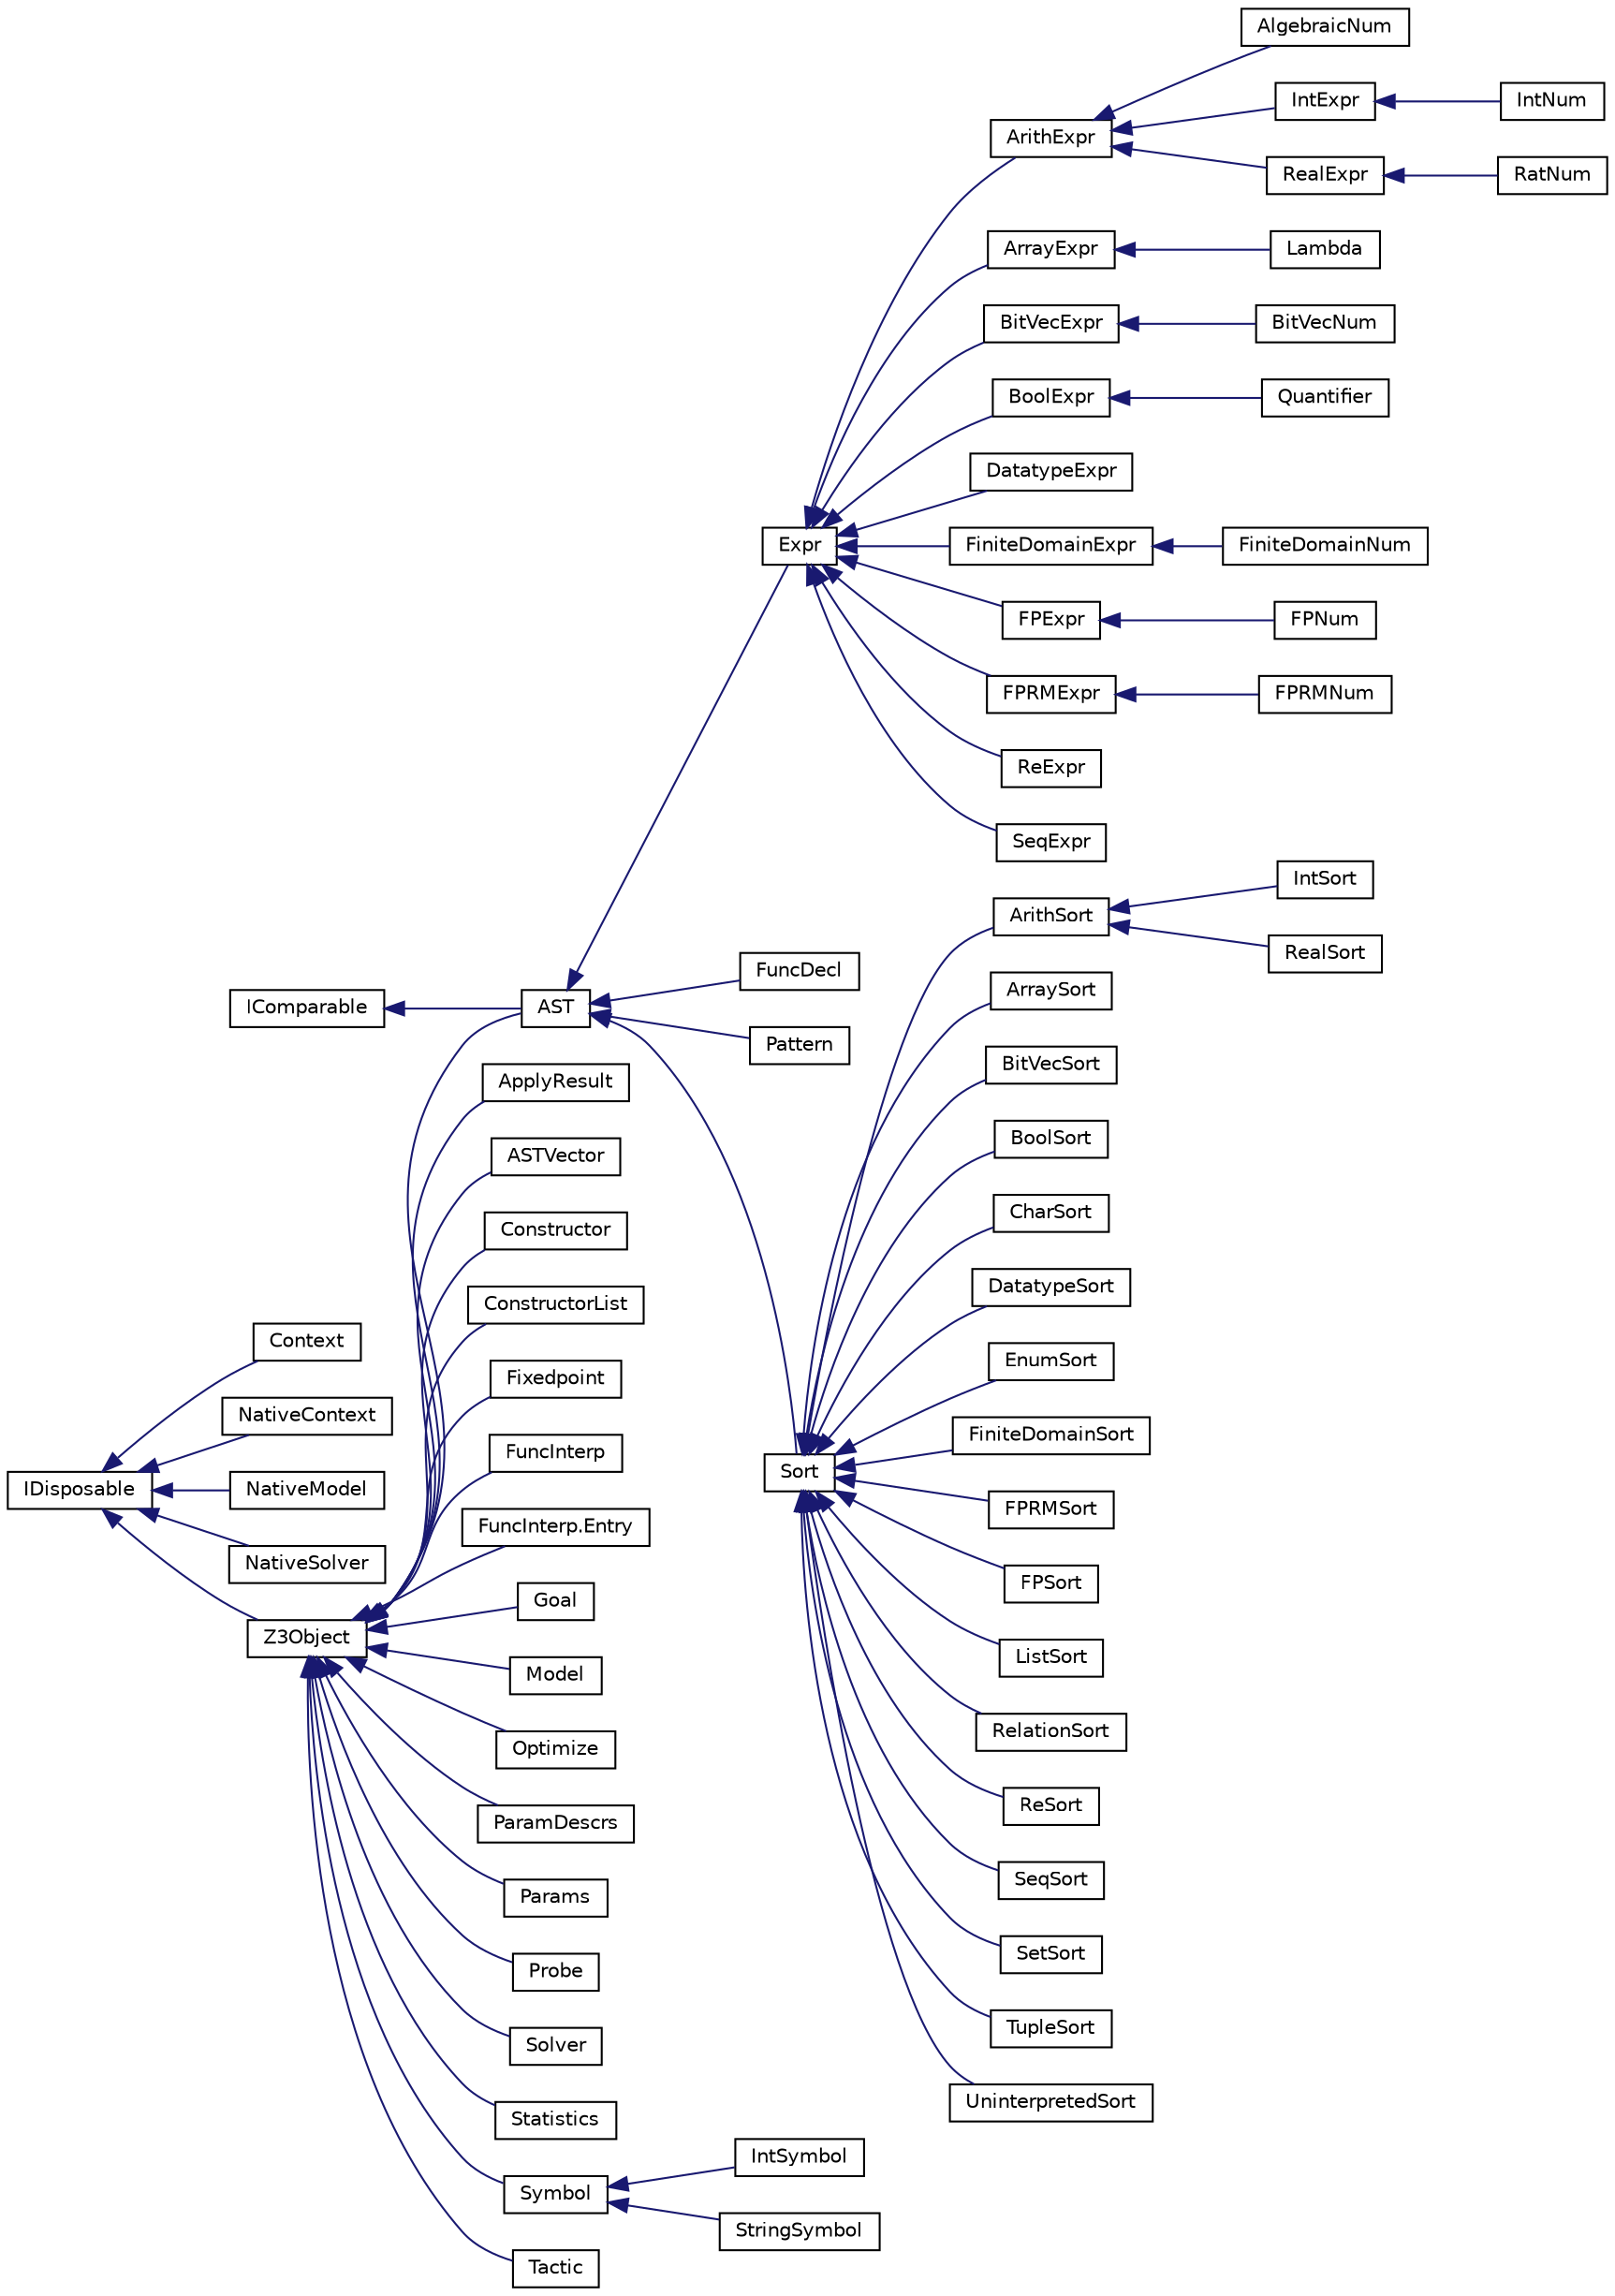 digraph "Graphical Class Hierarchy"
{
 // LATEX_PDF_SIZE
  edge [fontname="Helvetica",fontsize="10",labelfontname="Helvetica",labelfontsize="10"];
  node [fontname="Helvetica",fontsize="10",shape=record];
  rankdir="LR";
  Node225 [label="IComparable",height=0.2,width=0.4,color="black", fillcolor="white", style="filled",URL="$class_i_comparable.html",tooltip=" "];
  Node225 -> Node7 [dir="back",color="midnightblue",fontsize="10",style="solid",fontname="Helvetica"];
  Node7 [label="AST",height=0.2,width=0.4,color="black", fillcolor="white", style="filled",URL="$class_microsoft_1_1_z3_1_1_a_s_t.html",tooltip="The abstract syntax tree (AST) class."];
  Node7 -> Node8 [dir="back",color="midnightblue",fontsize="10",style="solid",fontname="Helvetica"];
  Node8 [label="Expr",height=0.2,width=0.4,color="black", fillcolor="white", style="filled",URL="$class_microsoft_1_1_z3_1_1_expr.html",tooltip="Expressions are terms."];
  Node8 -> Node9 [dir="back",color="midnightblue",fontsize="10",style="solid",fontname="Helvetica"];
  Node9 [label="ArithExpr",height=0.2,width=0.4,color="black", fillcolor="white", style="filled",URL="$class_microsoft_1_1_z3_1_1_arith_expr.html",tooltip="Arithmetic expressions (int/real)"];
  Node9 -> Node10 [dir="back",color="midnightblue",fontsize="10",style="solid",fontname="Helvetica"];
  Node10 [label="AlgebraicNum",height=0.2,width=0.4,color="black", fillcolor="white", style="filled",URL="$class_microsoft_1_1_z3_1_1_algebraic_num.html",tooltip="Algebraic numbers"];
  Node9 -> Node11 [dir="back",color="midnightblue",fontsize="10",style="solid",fontname="Helvetica"];
  Node11 [label="IntExpr",height=0.2,width=0.4,color="black", fillcolor="white", style="filled",URL="$class_microsoft_1_1_z3_1_1_int_expr.html",tooltip="Int expressions"];
  Node11 -> Node12 [dir="back",color="midnightblue",fontsize="10",style="solid",fontname="Helvetica"];
  Node12 [label="IntNum",height=0.2,width=0.4,color="black", fillcolor="white", style="filled",URL="$class_microsoft_1_1_z3_1_1_int_num.html",tooltip="Integer Numerals"];
  Node9 -> Node13 [dir="back",color="midnightblue",fontsize="10",style="solid",fontname="Helvetica"];
  Node13 [label="RealExpr",height=0.2,width=0.4,color="black", fillcolor="white", style="filled",URL="$class_microsoft_1_1_z3_1_1_real_expr.html",tooltip="Real expressions"];
  Node13 -> Node14 [dir="back",color="midnightblue",fontsize="10",style="solid",fontname="Helvetica"];
  Node14 [label="RatNum",height=0.2,width=0.4,color="black", fillcolor="white", style="filled",URL="$class_microsoft_1_1_z3_1_1_rat_num.html",tooltip="Rational Numerals"];
  Node8 -> Node15 [dir="back",color="midnightblue",fontsize="10",style="solid",fontname="Helvetica"];
  Node15 [label="ArrayExpr",height=0.2,width=0.4,color="black", fillcolor="white", style="filled",URL="$class_microsoft_1_1_z3_1_1_array_expr.html",tooltip="Array expressions"];
  Node15 -> Node16 [dir="back",color="midnightblue",fontsize="10",style="solid",fontname="Helvetica"];
  Node16 [label="Lambda",height=0.2,width=0.4,color="black", fillcolor="white", style="filled",URL="$class_microsoft_1_1_z3_1_1_lambda.html",tooltip="Lambda expressions."];
  Node8 -> Node17 [dir="back",color="midnightblue",fontsize="10",style="solid",fontname="Helvetica"];
  Node17 [label="BitVecExpr",height=0.2,width=0.4,color="black", fillcolor="white", style="filled",URL="$class_microsoft_1_1_z3_1_1_bit_vec_expr.html",tooltip="Bit-vector expressions"];
  Node17 -> Node18 [dir="back",color="midnightblue",fontsize="10",style="solid",fontname="Helvetica"];
  Node18 [label="BitVecNum",height=0.2,width=0.4,color="black", fillcolor="white", style="filled",URL="$class_microsoft_1_1_z3_1_1_bit_vec_num.html",tooltip="Bit-vector numerals"];
  Node8 -> Node19 [dir="back",color="midnightblue",fontsize="10",style="solid",fontname="Helvetica"];
  Node19 [label="BoolExpr",height=0.2,width=0.4,color="black", fillcolor="white", style="filled",URL="$class_microsoft_1_1_z3_1_1_bool_expr.html",tooltip="Boolean expressions"];
  Node19 -> Node20 [dir="back",color="midnightblue",fontsize="10",style="solid",fontname="Helvetica"];
  Node20 [label="Quantifier",height=0.2,width=0.4,color="black", fillcolor="white", style="filled",URL="$class_microsoft_1_1_z3_1_1_quantifier.html",tooltip="Quantifier expressions."];
  Node8 -> Node21 [dir="back",color="midnightblue",fontsize="10",style="solid",fontname="Helvetica"];
  Node21 [label="DatatypeExpr",height=0.2,width=0.4,color="black", fillcolor="white", style="filled",URL="$class_microsoft_1_1_z3_1_1_datatype_expr.html",tooltip="Datatype expressions"];
  Node8 -> Node22 [dir="back",color="midnightblue",fontsize="10",style="solid",fontname="Helvetica"];
  Node22 [label="FiniteDomainExpr",height=0.2,width=0.4,color="black", fillcolor="white", style="filled",URL="$class_microsoft_1_1_z3_1_1_finite_domain_expr.html",tooltip="Finite-domain expressions"];
  Node22 -> Node23 [dir="back",color="midnightblue",fontsize="10",style="solid",fontname="Helvetica"];
  Node23 [label="FiniteDomainNum",height=0.2,width=0.4,color="black", fillcolor="white", style="filled",URL="$class_microsoft_1_1_z3_1_1_finite_domain_num.html",tooltip="Finite-domain numerals"];
  Node8 -> Node24 [dir="back",color="midnightblue",fontsize="10",style="solid",fontname="Helvetica"];
  Node24 [label="FPExpr",height=0.2,width=0.4,color="black", fillcolor="white", style="filled",URL="$class_microsoft_1_1_z3_1_1_f_p_expr.html",tooltip="FloatingPoint Expressions"];
  Node24 -> Node25 [dir="back",color="midnightblue",fontsize="10",style="solid",fontname="Helvetica"];
  Node25 [label="FPNum",height=0.2,width=0.4,color="black", fillcolor="white", style="filled",URL="$class_microsoft_1_1_z3_1_1_f_p_num.html",tooltip="FloatiungPoint Numerals"];
  Node8 -> Node26 [dir="back",color="midnightblue",fontsize="10",style="solid",fontname="Helvetica"];
  Node26 [label="FPRMExpr",height=0.2,width=0.4,color="black", fillcolor="white", style="filled",URL="$class_microsoft_1_1_z3_1_1_f_p_r_m_expr.html",tooltip="FloatingPoint RoundingMode Expressions"];
  Node26 -> Node27 [dir="back",color="midnightblue",fontsize="10",style="solid",fontname="Helvetica"];
  Node27 [label="FPRMNum",height=0.2,width=0.4,color="black", fillcolor="white", style="filled",URL="$class_microsoft_1_1_z3_1_1_f_p_r_m_num.html",tooltip="Floating-point rounding mode numerals"];
  Node8 -> Node28 [dir="back",color="midnightblue",fontsize="10",style="solid",fontname="Helvetica"];
  Node28 [label="ReExpr",height=0.2,width=0.4,color="black", fillcolor="white", style="filled",URL="$class_microsoft_1_1_z3_1_1_re_expr.html",tooltip="Regular expression expressions"];
  Node8 -> Node29 [dir="back",color="midnightblue",fontsize="10",style="solid",fontname="Helvetica"];
  Node29 [label="SeqExpr",height=0.2,width=0.4,color="black", fillcolor="white", style="filled",URL="$class_microsoft_1_1_z3_1_1_seq_expr.html",tooltip="Sequence expressions"];
  Node7 -> Node30 [dir="back",color="midnightblue",fontsize="10",style="solid",fontname="Helvetica"];
  Node30 [label="FuncDecl",height=0.2,width=0.4,color="black", fillcolor="white", style="filled",URL="$class_microsoft_1_1_z3_1_1_func_decl.html",tooltip="Function declarations."];
  Node7 -> Node31 [dir="back",color="midnightblue",fontsize="10",style="solid",fontname="Helvetica"];
  Node31 [label="Pattern",height=0.2,width=0.4,color="black", fillcolor="white", style="filled",URL="$class_microsoft_1_1_z3_1_1_pattern.html",tooltip="Patterns comprise a list of terms. The list should be non-empty. If the list comprises of more than o..."];
  Node7 -> Node32 [dir="back",color="midnightblue",fontsize="10",style="solid",fontname="Helvetica"];
  Node32 [label="Sort",height=0.2,width=0.4,color="black", fillcolor="white", style="filled",URL="$class_microsoft_1_1_z3_1_1_sort.html",tooltip="The Sort class implements type information for ASTs."];
  Node32 -> Node33 [dir="back",color="midnightblue",fontsize="10",style="solid",fontname="Helvetica"];
  Node33 [label="ArithSort",height=0.2,width=0.4,color="black", fillcolor="white", style="filled",URL="$class_microsoft_1_1_z3_1_1_arith_sort.html",tooltip="An arithmetic sort, i.e., Int or Real."];
  Node33 -> Node34 [dir="back",color="midnightblue",fontsize="10",style="solid",fontname="Helvetica"];
  Node34 [label="IntSort",height=0.2,width=0.4,color="black", fillcolor="white", style="filled",URL="$class_microsoft_1_1_z3_1_1_int_sort.html",tooltip="An Integer sort"];
  Node33 -> Node35 [dir="back",color="midnightblue",fontsize="10",style="solid",fontname="Helvetica"];
  Node35 [label="RealSort",height=0.2,width=0.4,color="black", fillcolor="white", style="filled",URL="$class_microsoft_1_1_z3_1_1_real_sort.html",tooltip="A real sort"];
  Node32 -> Node36 [dir="back",color="midnightblue",fontsize="10",style="solid",fontname="Helvetica"];
  Node36 [label="ArraySort",height=0.2,width=0.4,color="black", fillcolor="white", style="filled",URL="$class_microsoft_1_1_z3_1_1_array_sort.html",tooltip="Array sorts."];
  Node32 -> Node37 [dir="back",color="midnightblue",fontsize="10",style="solid",fontname="Helvetica"];
  Node37 [label="BitVecSort",height=0.2,width=0.4,color="black", fillcolor="white", style="filled",URL="$class_microsoft_1_1_z3_1_1_bit_vec_sort.html",tooltip="Bit-vector sorts."];
  Node32 -> Node38 [dir="back",color="midnightblue",fontsize="10",style="solid",fontname="Helvetica"];
  Node38 [label="BoolSort",height=0.2,width=0.4,color="black", fillcolor="white", style="filled",URL="$class_microsoft_1_1_z3_1_1_bool_sort.html",tooltip="A Boolean sort."];
  Node32 -> Node39 [dir="back",color="midnightblue",fontsize="10",style="solid",fontname="Helvetica"];
  Node39 [label="CharSort",height=0.2,width=0.4,color="black", fillcolor="white", style="filled",URL="$class_microsoft_1_1_z3_1_1_char_sort.html",tooltip="A Character sort"];
  Node32 -> Node40 [dir="back",color="midnightblue",fontsize="10",style="solid",fontname="Helvetica"];
  Node40 [label="DatatypeSort",height=0.2,width=0.4,color="black", fillcolor="white", style="filled",URL="$class_microsoft_1_1_z3_1_1_datatype_sort.html",tooltip="Datatype sorts."];
  Node32 -> Node41 [dir="back",color="midnightblue",fontsize="10",style="solid",fontname="Helvetica"];
  Node41 [label="EnumSort",height=0.2,width=0.4,color="black", fillcolor="white", style="filled",URL="$class_microsoft_1_1_z3_1_1_enum_sort.html",tooltip="Enumeration sorts."];
  Node32 -> Node42 [dir="back",color="midnightblue",fontsize="10",style="solid",fontname="Helvetica"];
  Node42 [label="FiniteDomainSort",height=0.2,width=0.4,color="black", fillcolor="white", style="filled",URL="$class_microsoft_1_1_z3_1_1_finite_domain_sort.html",tooltip="Finite domain sorts."];
  Node32 -> Node43 [dir="back",color="midnightblue",fontsize="10",style="solid",fontname="Helvetica"];
  Node43 [label="FPRMSort",height=0.2,width=0.4,color="black", fillcolor="white", style="filled",URL="$class_microsoft_1_1_z3_1_1_f_p_r_m_sort.html",tooltip="The FloatingPoint RoundingMode sort"];
  Node32 -> Node44 [dir="back",color="midnightblue",fontsize="10",style="solid",fontname="Helvetica"];
  Node44 [label="FPSort",height=0.2,width=0.4,color="black", fillcolor="white", style="filled",URL="$class_microsoft_1_1_z3_1_1_f_p_sort.html",tooltip="FloatingPoint sort"];
  Node32 -> Node45 [dir="back",color="midnightblue",fontsize="10",style="solid",fontname="Helvetica"];
  Node45 [label="ListSort",height=0.2,width=0.4,color="black", fillcolor="white", style="filled",URL="$class_microsoft_1_1_z3_1_1_list_sort.html",tooltip="List sorts."];
  Node32 -> Node46 [dir="back",color="midnightblue",fontsize="10",style="solid",fontname="Helvetica"];
  Node46 [label="RelationSort",height=0.2,width=0.4,color="black", fillcolor="white", style="filled",URL="$class_microsoft_1_1_z3_1_1_relation_sort.html",tooltip="Relation sorts."];
  Node32 -> Node47 [dir="back",color="midnightblue",fontsize="10",style="solid",fontname="Helvetica"];
  Node47 [label="ReSort",height=0.2,width=0.4,color="black", fillcolor="white", style="filled",URL="$class_microsoft_1_1_z3_1_1_re_sort.html",tooltip="A regular expression sort"];
  Node32 -> Node48 [dir="back",color="midnightblue",fontsize="10",style="solid",fontname="Helvetica"];
  Node48 [label="SeqSort",height=0.2,width=0.4,color="black", fillcolor="white", style="filled",URL="$class_microsoft_1_1_z3_1_1_seq_sort.html",tooltip="A Sequence sort"];
  Node32 -> Node49 [dir="back",color="midnightblue",fontsize="10",style="solid",fontname="Helvetica"];
  Node49 [label="SetSort",height=0.2,width=0.4,color="black", fillcolor="white", style="filled",URL="$class_microsoft_1_1_z3_1_1_set_sort.html",tooltip="Set sorts."];
  Node32 -> Node50 [dir="back",color="midnightblue",fontsize="10",style="solid",fontname="Helvetica"];
  Node50 [label="TupleSort",height=0.2,width=0.4,color="black", fillcolor="white", style="filled",URL="$class_microsoft_1_1_z3_1_1_tuple_sort.html",tooltip="Tuple sorts."];
  Node32 -> Node51 [dir="back",color="midnightblue",fontsize="10",style="solid",fontname="Helvetica"];
  Node51 [label="UninterpretedSort",height=0.2,width=0.4,color="black", fillcolor="white", style="filled",URL="$class_microsoft_1_1_z3_1_1_uninterpreted_sort.html",tooltip="Uninterpreted Sorts"];
  Node0 [label="IDisposable",height=0.2,width=0.4,color="black", fillcolor="white", style="filled",URL="$class_i_disposable.html",tooltip=" "];
  Node0 -> Node1 [dir="back",color="midnightblue",fontsize="10",style="solid",fontname="Helvetica"];
  Node1 [label="Context",height=0.2,width=0.4,color="black", fillcolor="white", style="filled",URL="$class_microsoft_1_1_z3_1_1_context.html",tooltip="The main interaction with Z3 happens via the Context."];
  Node0 -> Node2 [dir="back",color="midnightblue",fontsize="10",style="solid",fontname="Helvetica"];
  Node2 [label="NativeContext",height=0.2,width=0.4,color="black", fillcolor="white", style="filled",URL="$class_microsoft_1_1_z3_1_1_native_context.html",tooltip="The main interaction with Z3 happens via the Context. NativeContext allows for efficient wrapper-redu..."];
  Node0 -> Node3 [dir="back",color="midnightblue",fontsize="10",style="solid",fontname="Helvetica"];
  Node3 [label="NativeModel",height=0.2,width=0.4,color="black", fillcolor="white", style="filled",URL="$class_microsoft_1_1_z3_1_1_native_model.html",tooltip="A Model contains interpretations (assignments) of constants and functions."];
  Node0 -> Node4 [dir="back",color="midnightblue",fontsize="10",style="solid",fontname="Helvetica"];
  Node4 [label="NativeSolver",height=0.2,width=0.4,color="black", fillcolor="white", style="filled",URL="$class_microsoft_1_1_z3_1_1_native_solver.html",tooltip="Solvers."];
  Node0 -> Node5 [dir="back",color="midnightblue",fontsize="10",style="solid",fontname="Helvetica"];
  Node5 [label="Z3Object",height=0.2,width=0.4,color="black", fillcolor="white", style="filled",URL="$class_microsoft_1_1_z3_1_1_z3_object.html",tooltip="Internal base class for interfacing with native Z3 objects. Should not be used externally."];
  Node5 -> Node6 [dir="back",color="midnightblue",fontsize="10",style="solid",fontname="Helvetica"];
  Node6 [label="ApplyResult",height=0.2,width=0.4,color="black", fillcolor="white", style="filled",URL="$class_microsoft_1_1_z3_1_1_apply_result.html",tooltip="ApplyResult objects represent the result of an application of a tactic to a goal. It contains the sub..."];
  Node5 -> Node7 [dir="back",color="midnightblue",fontsize="10",style="solid",fontname="Helvetica"];
  Node5 -> Node52 [dir="back",color="midnightblue",fontsize="10",style="solid",fontname="Helvetica"];
  Node52 [label="ASTVector",height=0.2,width=0.4,color="black", fillcolor="white", style="filled",URL="$class_microsoft_1_1_z3_1_1_a_s_t_vector.html",tooltip="Vectors of ASTs."];
  Node5 -> Node53 [dir="back",color="midnightblue",fontsize="10",style="solid",fontname="Helvetica"];
  Node53 [label="Constructor",height=0.2,width=0.4,color="black", fillcolor="white", style="filled",URL="$class_microsoft_1_1_z3_1_1_constructor.html",tooltip="Constructors are used for datatype sorts."];
  Node5 -> Node54 [dir="back",color="midnightblue",fontsize="10",style="solid",fontname="Helvetica"];
  Node54 [label="ConstructorList",height=0.2,width=0.4,color="black", fillcolor="white", style="filled",URL="$class_microsoft_1_1_z3_1_1_constructor_list.html",tooltip="Lists of constructors"];
  Node5 -> Node55 [dir="back",color="midnightblue",fontsize="10",style="solid",fontname="Helvetica"];
  Node55 [label="Fixedpoint",height=0.2,width=0.4,color="black", fillcolor="white", style="filled",URL="$class_microsoft_1_1_z3_1_1_fixedpoint.html",tooltip="Object for managing fixedpoints"];
  Node5 -> Node56 [dir="back",color="midnightblue",fontsize="10",style="solid",fontname="Helvetica"];
  Node56 [label="FuncInterp",height=0.2,width=0.4,color="black", fillcolor="white", style="filled",URL="$class_microsoft_1_1_z3_1_1_func_interp.html",tooltip="A function interpretation is represented as a finite map and an 'else' value. Each entry in the finit..."];
  Node5 -> Node57 [dir="back",color="midnightblue",fontsize="10",style="solid",fontname="Helvetica"];
  Node57 [label="FuncInterp.Entry",height=0.2,width=0.4,color="black", fillcolor="white", style="filled",URL="$class_microsoft_1_1_z3_1_1_func_interp_1_1_entry.html",tooltip="An Entry object represents an element in the finite map used to encode a function interpretation."];
  Node5 -> Node58 [dir="back",color="midnightblue",fontsize="10",style="solid",fontname="Helvetica"];
  Node58 [label="Goal",height=0.2,width=0.4,color="black", fillcolor="white", style="filled",URL="$class_microsoft_1_1_z3_1_1_goal.html",tooltip="A goal (aka problem). A goal is essentially a set of formulas, that can be solved and/or transformed ..."];
  Node5 -> Node59 [dir="back",color="midnightblue",fontsize="10",style="solid",fontname="Helvetica"];
  Node59 [label="Model",height=0.2,width=0.4,color="black", fillcolor="white", style="filled",URL="$class_microsoft_1_1_z3_1_1_model.html",tooltip="A Model contains interpretations (assignments) of constants and functions."];
  Node5 -> Node60 [dir="back",color="midnightblue",fontsize="10",style="solid",fontname="Helvetica"];
  Node60 [label="Optimize",height=0.2,width=0.4,color="black", fillcolor="white", style="filled",URL="$class_microsoft_1_1_z3_1_1_optimize.html",tooltip="Object for managing optimization context"];
  Node5 -> Node61 [dir="back",color="midnightblue",fontsize="10",style="solid",fontname="Helvetica"];
  Node61 [label="ParamDescrs",height=0.2,width=0.4,color="black", fillcolor="white", style="filled",URL="$class_microsoft_1_1_z3_1_1_param_descrs.html",tooltip="A ParamDescrs describes a set of parameters."];
  Node5 -> Node62 [dir="back",color="midnightblue",fontsize="10",style="solid",fontname="Helvetica"];
  Node62 [label="Params",height=0.2,width=0.4,color="black", fillcolor="white", style="filled",URL="$class_microsoft_1_1_z3_1_1_params.html",tooltip="A Params objects represents a configuration in the form of Symbol/value pairs."];
  Node5 -> Node63 [dir="back",color="midnightblue",fontsize="10",style="solid",fontname="Helvetica"];
  Node63 [label="Probe",height=0.2,width=0.4,color="black", fillcolor="white", style="filled",URL="$class_microsoft_1_1_z3_1_1_probe.html",tooltip="Probes are used to inspect a goal (aka problem) and collect information that may be used to decide wh..."];
  Node5 -> Node64 [dir="back",color="midnightblue",fontsize="10",style="solid",fontname="Helvetica"];
  Node64 [label="Solver",height=0.2,width=0.4,color="black", fillcolor="white", style="filled",URL="$class_microsoft_1_1_z3_1_1_solver.html",tooltip="Solvers."];
  Node5 -> Node65 [dir="back",color="midnightblue",fontsize="10",style="solid",fontname="Helvetica"];
  Node65 [label="Statistics",height=0.2,width=0.4,color="black", fillcolor="white", style="filled",URL="$class_microsoft_1_1_z3_1_1_statistics.html",tooltip="Objects of this class track statistical information about solvers."];
  Node5 -> Node66 [dir="back",color="midnightblue",fontsize="10",style="solid",fontname="Helvetica"];
  Node66 [label="Symbol",height=0.2,width=0.4,color="black", fillcolor="white", style="filled",URL="$class_microsoft_1_1_z3_1_1_symbol.html",tooltip="Symbols are used to name several term and type constructors."];
  Node66 -> Node67 [dir="back",color="midnightblue",fontsize="10",style="solid",fontname="Helvetica"];
  Node67 [label="IntSymbol",height=0.2,width=0.4,color="black", fillcolor="white", style="filled",URL="$class_microsoft_1_1_z3_1_1_int_symbol.html",tooltip="Numbered symbols"];
  Node66 -> Node68 [dir="back",color="midnightblue",fontsize="10",style="solid",fontname="Helvetica"];
  Node68 [label="StringSymbol",height=0.2,width=0.4,color="black", fillcolor="white", style="filled",URL="$class_microsoft_1_1_z3_1_1_string_symbol.html",tooltip="Named symbols"];
  Node5 -> Node69 [dir="back",color="midnightblue",fontsize="10",style="solid",fontname="Helvetica"];
  Node69 [label="Tactic",height=0.2,width=0.4,color="black", fillcolor="white", style="filled",URL="$class_microsoft_1_1_z3_1_1_tactic.html",tooltip="Tactics are the basic building block for creating custom solvers for specific problem domains...."];
}
